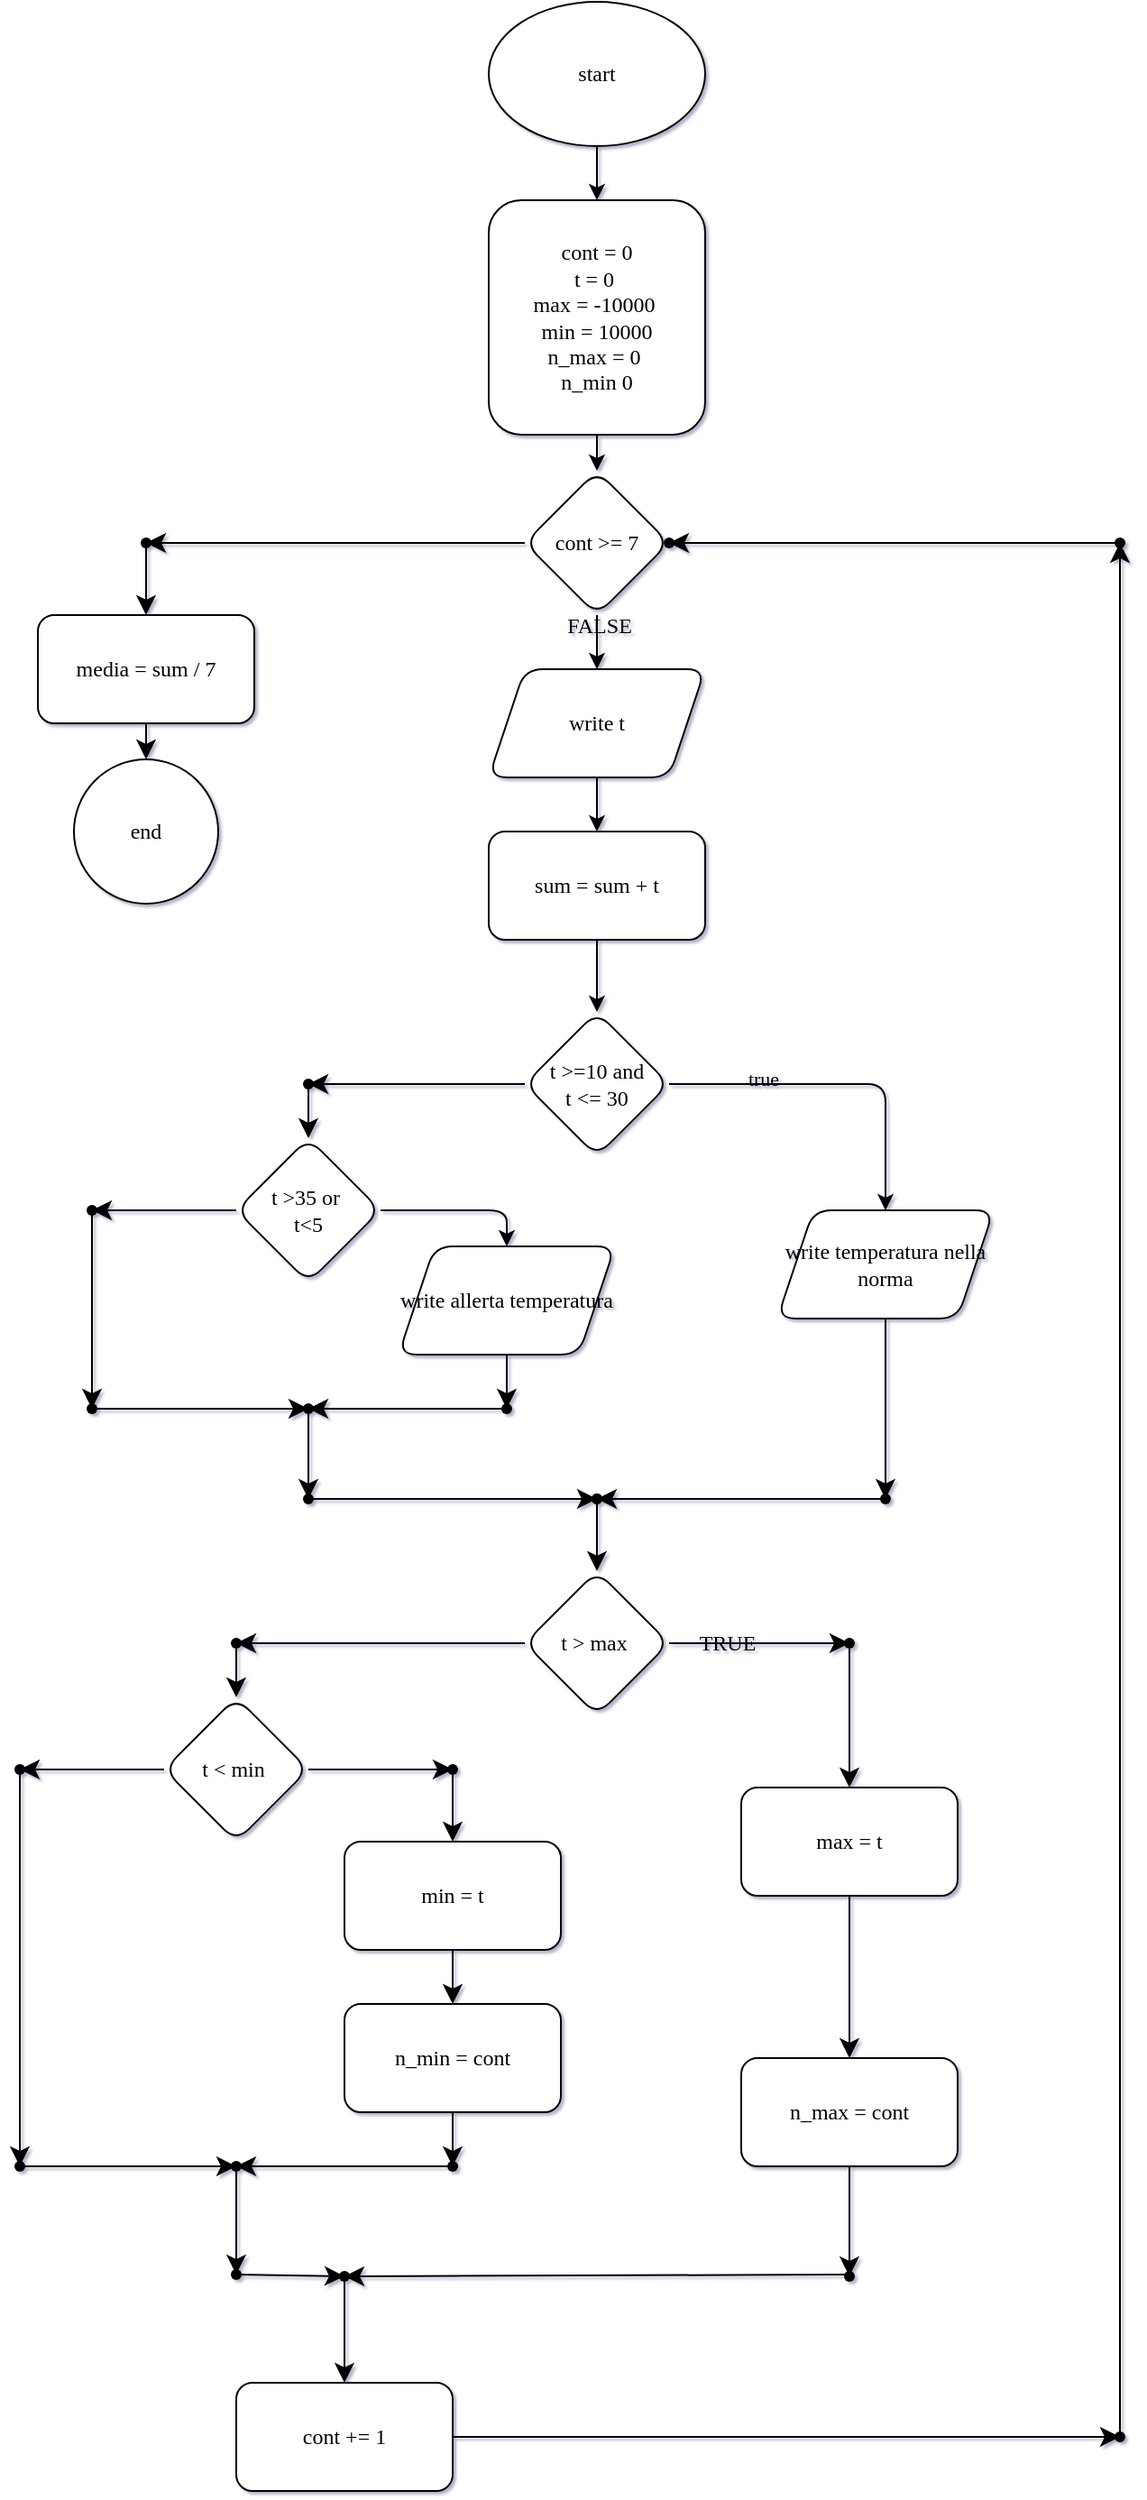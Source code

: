 <mxfile version="26.0.10">
  <diagram name="Pagina-1" id="saIdb2JPYMMZvJRfSm82">
    <mxGraphModel dx="1173" dy="1853" grid="0" gridSize="10" guides="1" tooltips="1" connect="1" arrows="1" fold="1" page="1" pageScale="1" pageWidth="827" pageHeight="1169" background="none" math="0" shadow="1" adaptiveColors="auto">
      <root>
        <mxCell id="0" />
        <mxCell id="1" parent="0" />
        <mxCell id="B8raN_QBxa2Ybsrv2BOK-22" value="" style="edgeStyle=orthogonalEdgeStyle;rounded=1;orthogonalLoop=1;jettySize=auto;html=1;labelBackgroundColor=none;fontColor=default;fontFamily=Comic Sans MS;" parent="1" source="B8raN_QBxa2Ybsrv2BOK-20" target="B8raN_QBxa2Ybsrv2BOK-21" edge="1">
          <mxGeometry relative="1" as="geometry" />
        </mxCell>
        <mxCell id="B8raN_QBxa2Ybsrv2BOK-20" value="start" style="ellipse;whiteSpace=wrap;html=1;labelBackgroundColor=none;rounded=1;fontFamily=Comic Sans MS;" parent="1" vertex="1">
          <mxGeometry x="330" y="-20" width="120" height="80" as="geometry" />
        </mxCell>
        <mxCell id="B8raN_QBxa2Ybsrv2BOK-24" value="" style="edgeStyle=orthogonalEdgeStyle;rounded=1;orthogonalLoop=1;jettySize=auto;html=1;labelBackgroundColor=none;fontColor=default;fontFamily=Comic Sans MS;" parent="1" source="B8raN_QBxa2Ybsrv2BOK-21" target="B8raN_QBxa2Ybsrv2BOK-23" edge="1">
          <mxGeometry relative="1" as="geometry" />
        </mxCell>
        <mxCell id="B8raN_QBxa2Ybsrv2BOK-21" value="cont = 0&lt;div&gt;t = 0&lt;span style=&quot;background-color: transparent;&quot;&gt;&amp;nbsp;&lt;/span&gt;&lt;/div&gt;&lt;div&gt;max = -10000&amp;nbsp;&lt;/div&gt;&lt;div&gt;min = 10000&lt;/div&gt;&lt;div&gt;n_max = 0&amp;nbsp;&lt;/div&gt;&lt;div&gt;n_min 0&lt;/div&gt;" style="whiteSpace=wrap;html=1;labelBackgroundColor=none;rounded=1;fontFamily=Comic Sans MS;" parent="1" vertex="1">
          <mxGeometry x="330" y="90" width="120" height="130" as="geometry" />
        </mxCell>
        <mxCell id="B8raN_QBxa2Ybsrv2BOK-26" value="" style="edgeStyle=orthogonalEdgeStyle;rounded=1;orthogonalLoop=1;jettySize=auto;html=1;labelBackgroundColor=none;fontColor=default;fontFamily=Comic Sans MS;" parent="1" source="B8raN_QBxa2Ybsrv2BOK-23" target="B8raN_QBxa2Ybsrv2BOK-25" edge="1">
          <mxGeometry relative="1" as="geometry" />
        </mxCell>
        <mxCell id="KoexLx4D_cvT68o3L-97-73" value="FALSE" style="edgeLabel;html=1;align=center;verticalAlign=middle;resizable=0;points=[];fontSize=12;labelBackgroundColor=none;rounded=1;fontFamily=Comic Sans MS;" vertex="1" connectable="0" parent="B8raN_QBxa2Ybsrv2BOK-26">
          <mxGeometry x="-0.789" y="1" relative="1" as="geometry">
            <mxPoint as="offset" />
          </mxGeometry>
        </mxCell>
        <mxCell id="KoexLx4D_cvT68o3L-97-71" value="" style="edgeStyle=none;curved=1;rounded=1;orthogonalLoop=1;jettySize=auto;html=1;fontSize=12;startSize=8;endSize=8;labelBackgroundColor=none;fontColor=default;fontFamily=Comic Sans MS;" edge="1" parent="1" source="KoexLx4D_cvT68o3L-97-75" target="KoexLx4D_cvT68o3L-97-70">
          <mxGeometry relative="1" as="geometry" />
        </mxCell>
        <mxCell id="KoexLx4D_cvT68o3L-97-132" value="" style="edgeStyle=none;curved=1;rounded=1;orthogonalLoop=1;jettySize=auto;html=1;fontSize=12;startSize=8;endSize=8;labelBackgroundColor=none;fontColor=default;fontFamily=Comic Sans MS;" edge="1" parent="1" source="B8raN_QBxa2Ybsrv2BOK-23" target="KoexLx4D_cvT68o3L-97-131">
          <mxGeometry relative="1" as="geometry" />
        </mxCell>
        <mxCell id="B8raN_QBxa2Ybsrv2BOK-23" value="cont &amp;gt;= 7" style="rhombus;whiteSpace=wrap;html=1;labelBackgroundColor=none;rounded=1;fontFamily=Comic Sans MS;" parent="1" vertex="1">
          <mxGeometry x="350" y="240" width="80" height="80" as="geometry" />
        </mxCell>
        <mxCell id="B8raN_QBxa2Ybsrv2BOK-28" value="" style="edgeStyle=orthogonalEdgeStyle;rounded=1;orthogonalLoop=1;jettySize=auto;html=1;labelBackgroundColor=none;fontColor=default;fontFamily=Comic Sans MS;" parent="1" source="B8raN_QBxa2Ybsrv2BOK-25" target="B8raN_QBxa2Ybsrv2BOK-27" edge="1">
          <mxGeometry relative="1" as="geometry" />
        </mxCell>
        <mxCell id="B8raN_QBxa2Ybsrv2BOK-25" value="write t" style="shape=parallelogram;perimeter=parallelogramPerimeter;whiteSpace=wrap;html=1;fixedSize=1;labelBackgroundColor=none;rounded=1;fontFamily=Comic Sans MS;" parent="1" vertex="1">
          <mxGeometry x="330" y="350" width="120" height="60" as="geometry" />
        </mxCell>
        <mxCell id="B8raN_QBxa2Ybsrv2BOK-30" value="" style="edgeStyle=orthogonalEdgeStyle;rounded=1;orthogonalLoop=1;jettySize=auto;html=1;labelBackgroundColor=none;fontColor=default;fontFamily=Comic Sans MS;" parent="1" source="B8raN_QBxa2Ybsrv2BOK-27" target="B8raN_QBxa2Ybsrv2BOK-29" edge="1">
          <mxGeometry relative="1" as="geometry" />
        </mxCell>
        <mxCell id="B8raN_QBxa2Ybsrv2BOK-27" value="sum = sum + t" style="whiteSpace=wrap;html=1;labelBackgroundColor=none;rounded=1;fontFamily=Comic Sans MS;" parent="1" vertex="1">
          <mxGeometry x="330" y="440" width="120" height="60" as="geometry" />
        </mxCell>
        <mxCell id="B8raN_QBxa2Ybsrv2BOK-32" value="" style="edgeStyle=orthogonalEdgeStyle;rounded=1;orthogonalLoop=1;jettySize=auto;html=1;labelBackgroundColor=none;fontColor=default;fontFamily=Comic Sans MS;" parent="1" source="B8raN_QBxa2Ybsrv2BOK-29" target="B8raN_QBxa2Ybsrv2BOK-31" edge="1">
          <mxGeometry relative="1" as="geometry" />
        </mxCell>
        <mxCell id="B8raN_QBxa2Ybsrv2BOK-33" value="true" style="edgeLabel;html=1;align=center;verticalAlign=middle;resizable=0;points=[];labelBackgroundColor=none;rounded=1;fontFamily=Comic Sans MS;" parent="B8raN_QBxa2Ybsrv2BOK-32" vertex="1" connectable="0">
          <mxGeometry x="-0.457" y="3" relative="1" as="geometry">
            <mxPoint as="offset" />
          </mxGeometry>
        </mxCell>
        <mxCell id="KoexLx4D_cvT68o3L-97-114" value="" style="edgeStyle=none;curved=1;rounded=1;orthogonalLoop=1;jettySize=auto;html=1;fontSize=12;startSize=8;endSize=8;labelBackgroundColor=none;fontColor=default;fontFamily=Comic Sans MS;" edge="1" parent="1" source="B8raN_QBxa2Ybsrv2BOK-29" target="KoexLx4D_cvT68o3L-97-113">
          <mxGeometry relative="1" as="geometry" />
        </mxCell>
        <mxCell id="B8raN_QBxa2Ybsrv2BOK-29" value="t &amp;gt;=10 and&lt;div&gt;t &amp;lt;= 30&lt;/div&gt;" style="rhombus;whiteSpace=wrap;html=1;labelBackgroundColor=none;rounded=1;fontFamily=Comic Sans MS;" parent="1" vertex="1">
          <mxGeometry x="350" y="540" width="80" height="80" as="geometry" />
        </mxCell>
        <mxCell id="KoexLx4D_cvT68o3L-97-48" value="" style="edgeStyle=none;curved=1;rounded=1;orthogonalLoop=1;jettySize=auto;html=1;fontSize=12;startSize=8;endSize=8;labelBackgroundColor=none;fontColor=default;fontFamily=Comic Sans MS;" edge="1" parent="1" source="B8raN_QBxa2Ybsrv2BOK-31" target="KoexLx4D_cvT68o3L-97-47">
          <mxGeometry relative="1" as="geometry" />
        </mxCell>
        <mxCell id="B8raN_QBxa2Ybsrv2BOK-31" value="write temperatura nella norma" style="shape=parallelogram;perimeter=parallelogramPerimeter;whiteSpace=wrap;html=1;fixedSize=1;labelBackgroundColor=none;rounded=1;fontFamily=Comic Sans MS;" parent="1" vertex="1">
          <mxGeometry x="490" y="650" width="120" height="60" as="geometry" />
        </mxCell>
        <mxCell id="B8raN_QBxa2Ybsrv2BOK-38" value="" style="edgeStyle=orthogonalEdgeStyle;rounded=1;orthogonalLoop=1;jettySize=auto;html=1;labelBackgroundColor=none;fontColor=default;fontFamily=Comic Sans MS;" parent="1" source="B8raN_QBxa2Ybsrv2BOK-34" target="B8raN_QBxa2Ybsrv2BOK-37" edge="1">
          <mxGeometry relative="1" as="geometry">
            <Array as="points">
              <mxPoint x="340" y="650" />
            </Array>
          </mxGeometry>
        </mxCell>
        <mxCell id="KoexLx4D_cvT68o3L-97-123" value="" style="edgeStyle=none;curved=1;rounded=1;orthogonalLoop=1;jettySize=auto;html=1;fontSize=12;startSize=8;endSize=8;labelBackgroundColor=none;fontColor=default;fontFamily=Comic Sans MS;" edge="1" parent="1" source="B8raN_QBxa2Ybsrv2BOK-34" target="KoexLx4D_cvT68o3L-97-122">
          <mxGeometry relative="1" as="geometry" />
        </mxCell>
        <mxCell id="B8raN_QBxa2Ybsrv2BOK-34" value="t &amp;gt;35 or&amp;nbsp;&lt;div&gt;t&amp;lt;5&lt;/div&gt;" style="rhombus;whiteSpace=wrap;html=1;labelBackgroundColor=none;rounded=1;fontFamily=Comic Sans MS;" parent="1" vertex="1">
          <mxGeometry x="190" y="610" width="80" height="80" as="geometry" />
        </mxCell>
        <mxCell id="KoexLx4D_cvT68o3L-97-44" value="" style="edgeStyle=none;curved=1;rounded=1;orthogonalLoop=1;jettySize=auto;html=1;fontSize=12;startSize=8;endSize=8;labelBackgroundColor=none;fontColor=default;fontFamily=Comic Sans MS;" edge="1" parent="1" source="B8raN_QBxa2Ybsrv2BOK-37">
          <mxGeometry relative="1" as="geometry">
            <mxPoint x="340" y="760" as="targetPoint" />
          </mxGeometry>
        </mxCell>
        <mxCell id="B8raN_QBxa2Ybsrv2BOK-37" value="write allerta temperatura" style="shape=parallelogram;perimeter=parallelogramPerimeter;whiteSpace=wrap;html=1;fixedSize=1;labelBackgroundColor=none;rounded=1;fontFamily=Comic Sans MS;" parent="1" vertex="1">
          <mxGeometry x="280" y="670" width="120" height="60" as="geometry" />
        </mxCell>
        <mxCell id="KoexLx4D_cvT68o3L-97-4" value="" style="edgeStyle=none;curved=1;rounded=1;orthogonalLoop=1;jettySize=auto;html=1;fontSize=12;startSize=8;endSize=8;labelBackgroundColor=none;fontColor=default;fontFamily=Comic Sans MS;" edge="1" parent="1" source="KoexLx4D_cvT68o3L-97-77">
          <mxGeometry relative="1" as="geometry">
            <mxPoint x="530" y="890" as="targetPoint" />
          </mxGeometry>
        </mxCell>
        <mxCell id="KoexLx4D_cvT68o3L-97-87" value="" style="edgeStyle=none;curved=1;rounded=1;orthogonalLoop=1;jettySize=auto;html=1;fontSize=12;startSize=8;endSize=8;labelBackgroundColor=none;fontColor=default;fontFamily=Comic Sans MS;" edge="1" parent="1" source="KoexLx4D_cvT68o3L-97-1" target="KoexLx4D_cvT68o3L-97-86">
          <mxGeometry relative="1" as="geometry" />
        </mxCell>
        <mxCell id="KoexLx4D_cvT68o3L-97-1" value="t &amp;gt; max&amp;nbsp;" style="rhombus;whiteSpace=wrap;html=1;rounded=1;labelBackgroundColor=none;fontFamily=Comic Sans MS;" vertex="1" parent="1">
          <mxGeometry x="350" y="850" width="80" height="80" as="geometry" />
        </mxCell>
        <mxCell id="KoexLx4D_cvT68o3L-97-6" value="" style="edgeStyle=none;curved=1;rounded=1;orthogonalLoop=1;jettySize=auto;html=1;fontSize=12;startSize=8;endSize=8;labelBackgroundColor=none;fontColor=default;fontFamily=Comic Sans MS;" edge="1" parent="1" source="KoexLx4D_cvT68o3L-97-3" target="KoexLx4D_cvT68o3L-97-5">
          <mxGeometry relative="1" as="geometry" />
        </mxCell>
        <mxCell id="KoexLx4D_cvT68o3L-97-3" value="max = t" style="whiteSpace=wrap;html=1;rounded=1;labelBackgroundColor=none;fontFamily=Comic Sans MS;" vertex="1" parent="1">
          <mxGeometry x="470" y="970" width="120" height="60" as="geometry" />
        </mxCell>
        <mxCell id="KoexLx4D_cvT68o3L-97-5" value="n_max = cont" style="whiteSpace=wrap;html=1;rounded=1;labelBackgroundColor=none;fontFamily=Comic Sans MS;" vertex="1" parent="1">
          <mxGeometry x="470" y="1120" width="120" height="60" as="geometry" />
        </mxCell>
        <mxCell id="KoexLx4D_cvT68o3L-97-92" value="" style="edgeStyle=none;curved=1;rounded=1;orthogonalLoop=1;jettySize=auto;html=1;fontSize=12;startSize=8;endSize=8;labelBackgroundColor=none;fontColor=default;fontFamily=Comic Sans MS;" edge="1" parent="1" source="KoexLx4D_cvT68o3L-97-7" target="KoexLx4D_cvT68o3L-97-91">
          <mxGeometry relative="1" as="geometry" />
        </mxCell>
        <mxCell id="KoexLx4D_cvT68o3L-97-104" value="" style="edgeStyle=none;curved=1;rounded=1;orthogonalLoop=1;jettySize=auto;html=1;fontSize=12;startSize=8;endSize=8;labelBackgroundColor=none;fontColor=default;fontFamily=Comic Sans MS;" edge="1" parent="1" source="KoexLx4D_cvT68o3L-97-7" target="KoexLx4D_cvT68o3L-97-103">
          <mxGeometry relative="1" as="geometry" />
        </mxCell>
        <mxCell id="KoexLx4D_cvT68o3L-97-7" value="t &amp;lt; min&amp;nbsp;" style="rhombus;whiteSpace=wrap;html=1;rounded=1;labelBackgroundColor=none;fontFamily=Comic Sans MS;" vertex="1" parent="1">
          <mxGeometry x="150" y="920" width="80" height="80" as="geometry" />
        </mxCell>
        <mxCell id="KoexLx4D_cvT68o3L-97-23" value="" style="edgeStyle=none;curved=1;rounded=1;orthogonalLoop=1;jettySize=auto;html=1;fontSize=12;startSize=8;endSize=8;labelBackgroundColor=none;fontColor=default;fontFamily=Comic Sans MS;" edge="1" parent="1" source="KoexLx4D_cvT68o3L-97-20" target="KoexLx4D_cvT68o3L-97-22">
          <mxGeometry relative="1" as="geometry" />
        </mxCell>
        <mxCell id="KoexLx4D_cvT68o3L-97-20" value="min = t" style="whiteSpace=wrap;html=1;rounded=1;labelBackgroundColor=none;fontFamily=Comic Sans MS;" vertex="1" parent="1">
          <mxGeometry x="250" y="1000" width="120" height="60" as="geometry" />
        </mxCell>
        <mxCell id="KoexLx4D_cvT68o3L-97-22" value="n_min = cont" style="whiteSpace=wrap;html=1;rounded=1;labelBackgroundColor=none;fontFamily=Comic Sans MS;" vertex="1" parent="1">
          <mxGeometry x="250" y="1090" width="120" height="60" as="geometry" />
        </mxCell>
        <mxCell id="KoexLx4D_cvT68o3L-97-52" value="" style="edgeStyle=none;curved=1;rounded=1;orthogonalLoop=1;jettySize=auto;html=1;fontSize=12;startSize=8;endSize=8;labelBackgroundColor=none;fontColor=default;fontFamily=Comic Sans MS;" edge="1" parent="1" source="KoexLx4D_cvT68o3L-97-43" target="KoexLx4D_cvT68o3L-97-51">
          <mxGeometry relative="1" as="geometry" />
        </mxCell>
        <mxCell id="KoexLx4D_cvT68o3L-97-43" value="" style="shape=waypoint;size=6;pointerEvents=1;points=[];resizable=0;rotatable=0;perimeter=centerPerimeter;snapToPoint=1;labelBackgroundColor=none;rounded=1;fontFamily=Comic Sans MS;" vertex="1" parent="1">
          <mxGeometry x="220" y="800" width="20" height="20" as="geometry" />
        </mxCell>
        <mxCell id="KoexLx4D_cvT68o3L-97-50" value="" style="edgeStyle=none;curved=1;rounded=1;orthogonalLoop=1;jettySize=auto;html=1;fontSize=12;startSize=8;endSize=8;labelBackgroundColor=none;fontColor=default;fontFamily=Comic Sans MS;" edge="1" parent="1" source="KoexLx4D_cvT68o3L-97-47" target="KoexLx4D_cvT68o3L-97-49">
          <mxGeometry relative="1" as="geometry" />
        </mxCell>
        <mxCell id="KoexLx4D_cvT68o3L-97-47" value="" style="shape=waypoint;size=6;pointerEvents=1;points=[];resizable=0;rotatable=0;perimeter=centerPerimeter;snapToPoint=1;labelBackgroundColor=none;rounded=1;fontFamily=Comic Sans MS;" vertex="1" parent="1">
          <mxGeometry x="540" y="800" width="20" height="20" as="geometry" />
        </mxCell>
        <mxCell id="KoexLx4D_cvT68o3L-97-49" value="" style="shape=waypoint;size=6;pointerEvents=1;points=[];resizable=0;rotatable=0;perimeter=centerPerimeter;snapToPoint=1;labelBackgroundColor=none;rounded=1;fontFamily=Comic Sans MS;" vertex="1" parent="1">
          <mxGeometry x="380" y="800" width="20" height="20" as="geometry" />
        </mxCell>
        <mxCell id="KoexLx4D_cvT68o3L-97-53" value="" style="edgeStyle=none;curved=1;rounded=1;orthogonalLoop=1;jettySize=auto;html=1;fontSize=12;startSize=8;endSize=8;labelBackgroundColor=none;fontColor=default;fontFamily=Comic Sans MS;" edge="1" parent="1" source="KoexLx4D_cvT68o3L-97-51" target="KoexLx4D_cvT68o3L-97-1">
          <mxGeometry relative="1" as="geometry" />
        </mxCell>
        <mxCell id="KoexLx4D_cvT68o3L-97-51" value="" style="shape=waypoint;size=6;pointerEvents=1;points=[];resizable=0;rotatable=0;perimeter=centerPerimeter;snapToPoint=1;labelBackgroundColor=none;rounded=1;fontFamily=Comic Sans MS;" vertex="1" parent="1">
          <mxGeometry x="380" y="800" width="20" height="20" as="geometry" />
        </mxCell>
        <mxCell id="KoexLx4D_cvT68o3L-97-57" value="" style="edgeStyle=none;curved=1;rounded=1;orthogonalLoop=1;jettySize=auto;html=1;fontSize=12;startSize=8;endSize=8;labelBackgroundColor=none;fontColor=default;fontFamily=Comic Sans MS;" edge="1" parent="1" source="KoexLx4D_cvT68o3L-97-54" target="KoexLx4D_cvT68o3L-97-56">
          <mxGeometry relative="1" as="geometry" />
        </mxCell>
        <mxCell id="KoexLx4D_cvT68o3L-97-54" value="" style="shape=waypoint;size=6;pointerEvents=1;points=[];resizable=0;rotatable=0;perimeter=centerPerimeter;snapToPoint=1;rounded=1;labelBackgroundColor=none;fontFamily=Comic Sans MS;" vertex="1" parent="1">
          <mxGeometry x="180" y="1230" width="20" height="20" as="geometry" />
        </mxCell>
        <mxCell id="KoexLx4D_cvT68o3L-97-62" value="" style="edgeStyle=none;curved=1;rounded=1;orthogonalLoop=1;jettySize=auto;html=1;fontSize=12;startSize=8;endSize=8;labelBackgroundColor=none;fontColor=default;fontFamily=Comic Sans MS;" edge="1" parent="1" source="KoexLx4D_cvT68o3L-97-56" target="KoexLx4D_cvT68o3L-97-61">
          <mxGeometry relative="1" as="geometry" />
        </mxCell>
        <mxCell id="KoexLx4D_cvT68o3L-97-56" value="" style="shape=waypoint;size=6;pointerEvents=1;points=[];resizable=0;rotatable=0;perimeter=centerPerimeter;snapToPoint=1;rounded=1;labelBackgroundColor=none;fontFamily=Comic Sans MS;" vertex="1" parent="1">
          <mxGeometry x="240" y="1231" width="20" height="20" as="geometry" />
        </mxCell>
        <mxCell id="KoexLx4D_cvT68o3L-97-60" value="" style="edgeStyle=none;curved=1;rounded=1;orthogonalLoop=1;jettySize=auto;html=1;fontSize=12;startSize=8;endSize=8;labelBackgroundColor=none;fontColor=default;fontFamily=Comic Sans MS;" edge="1" parent="1" target="KoexLx4D_cvT68o3L-97-56">
          <mxGeometry relative="1" as="geometry">
            <mxPoint x="530" y="1240" as="sourcePoint" />
          </mxGeometry>
        </mxCell>
        <mxCell id="KoexLx4D_cvT68o3L-97-65" value="" style="edgeStyle=none;curved=1;rounded=1;orthogonalLoop=1;jettySize=auto;html=1;fontSize=12;startSize=8;endSize=8;labelBackgroundColor=none;fontColor=default;fontFamily=Comic Sans MS;" edge="1" parent="1" source="KoexLx4D_cvT68o3L-97-61" target="KoexLx4D_cvT68o3L-97-64">
          <mxGeometry relative="1" as="geometry" />
        </mxCell>
        <mxCell id="KoexLx4D_cvT68o3L-97-61" value="cont += 1" style="whiteSpace=wrap;html=1;pointerEvents=1;resizable=0;rounded=1;labelBackgroundColor=none;fontFamily=Comic Sans MS;" vertex="1" parent="1">
          <mxGeometry x="190" y="1300" width="120" height="60" as="geometry" />
        </mxCell>
        <mxCell id="KoexLx4D_cvT68o3L-97-67" value="" style="edgeStyle=none;curved=1;rounded=1;orthogonalLoop=1;jettySize=auto;html=1;fontSize=12;startSize=8;endSize=8;labelBackgroundColor=none;fontColor=default;fontFamily=Comic Sans MS;" edge="1" parent="1" source="KoexLx4D_cvT68o3L-97-64" target="KoexLx4D_cvT68o3L-97-66">
          <mxGeometry relative="1" as="geometry" />
        </mxCell>
        <mxCell id="KoexLx4D_cvT68o3L-97-64" value="" style="shape=waypoint;size=6;pointerEvents=1;points=[];resizable=0;rotatable=0;perimeter=centerPerimeter;snapToPoint=1;rounded=1;labelBackgroundColor=none;fontFamily=Comic Sans MS;" vertex="1" parent="1">
          <mxGeometry x="670" y="1320" width="20" height="20" as="geometry" />
        </mxCell>
        <mxCell id="KoexLx4D_cvT68o3L-97-69" value="" style="edgeStyle=none;curved=1;rounded=1;orthogonalLoop=1;jettySize=auto;html=1;fontSize=12;startSize=8;endSize=8;labelBackgroundColor=none;fontColor=default;fontFamily=Comic Sans MS;" edge="1" parent="1" source="KoexLx4D_cvT68o3L-97-66" target="KoexLx4D_cvT68o3L-97-68">
          <mxGeometry relative="1" as="geometry" />
        </mxCell>
        <mxCell id="KoexLx4D_cvT68o3L-97-66" value="" style="shape=waypoint;size=6;pointerEvents=1;points=[];resizable=0;rotatable=0;perimeter=centerPerimeter;snapToPoint=1;rounded=1;labelBackgroundColor=none;fontFamily=Comic Sans MS;" vertex="1" parent="1">
          <mxGeometry x="670" y="270" width="20" height="20" as="geometry" />
        </mxCell>
        <mxCell id="KoexLx4D_cvT68o3L-97-68" value="" style="shape=waypoint;size=6;pointerEvents=1;points=[];resizable=0;rotatable=0;perimeter=centerPerimeter;snapToPoint=1;rounded=1;labelBackgroundColor=none;fontFamily=Comic Sans MS;" vertex="1" parent="1">
          <mxGeometry x="420" y="270" width="20" height="20" as="geometry" />
        </mxCell>
        <mxCell id="KoexLx4D_cvT68o3L-97-70" value="end" style="ellipse;whiteSpace=wrap;html=1;labelBackgroundColor=none;rounded=1;fontFamily=Comic Sans MS;" vertex="1" parent="1">
          <mxGeometry x="100" y="400" width="80" height="80" as="geometry" />
        </mxCell>
        <mxCell id="KoexLx4D_cvT68o3L-97-78" value="" style="edgeStyle=none;curved=1;rounded=1;orthogonalLoop=1;jettySize=auto;html=1;fontSize=12;startSize=8;endSize=8;labelBackgroundColor=none;fontColor=default;fontFamily=Comic Sans MS;" edge="1" parent="1" source="KoexLx4D_cvT68o3L-97-1" target="KoexLx4D_cvT68o3L-97-77">
          <mxGeometry relative="1" as="geometry">
            <mxPoint x="430" y="890" as="sourcePoint" />
            <mxPoint x="530" y="890" as="targetPoint" />
          </mxGeometry>
        </mxCell>
        <mxCell id="KoexLx4D_cvT68o3L-97-79" value="TRUE" style="edgeLabel;html=1;align=center;verticalAlign=middle;resizable=0;points=[];fontSize=12;labelBackgroundColor=none;rounded=1;fontFamily=Comic Sans MS;" vertex="1" connectable="0" parent="KoexLx4D_cvT68o3L-97-78">
          <mxGeometry x="-0.358" relative="1" as="geometry">
            <mxPoint as="offset" />
          </mxGeometry>
        </mxCell>
        <mxCell id="KoexLx4D_cvT68o3L-97-77" value="" style="shape=waypoint;size=6;pointerEvents=1;points=[];fillColor=none;resizable=0;rotatable=0;perimeter=centerPerimeter;snapToPoint=1;labelBackgroundColor=none;rounded=1;fontFamily=Comic Sans MS;" vertex="1" parent="1">
          <mxGeometry x="520" y="880" width="20" height="20" as="geometry" />
        </mxCell>
        <mxCell id="KoexLx4D_cvT68o3L-97-81" style="edgeStyle=none;curved=1;rounded=1;orthogonalLoop=1;jettySize=auto;html=1;entryX=0.5;entryY=0;entryDx=0;entryDy=0;fontSize=12;startSize=8;endSize=8;labelBackgroundColor=none;fontColor=default;fontFamily=Comic Sans MS;" edge="1" parent="1" source="KoexLx4D_cvT68o3L-97-77" target="KoexLx4D_cvT68o3L-97-3">
          <mxGeometry relative="1" as="geometry" />
        </mxCell>
        <mxCell id="KoexLx4D_cvT68o3L-97-89" style="edgeStyle=none;curved=1;rounded=1;orthogonalLoop=1;jettySize=auto;html=1;entryX=0.5;entryY=0;entryDx=0;entryDy=0;fontSize=12;startSize=8;endSize=8;labelBackgroundColor=none;fontColor=default;fontFamily=Comic Sans MS;" edge="1" parent="1" source="KoexLx4D_cvT68o3L-97-86" target="KoexLx4D_cvT68o3L-97-7">
          <mxGeometry relative="1" as="geometry" />
        </mxCell>
        <mxCell id="KoexLx4D_cvT68o3L-97-86" value="" style="shape=waypoint;size=6;pointerEvents=1;points=[];resizable=0;rotatable=0;perimeter=centerPerimeter;snapToPoint=1;rounded=1;labelBackgroundColor=none;fontFamily=Comic Sans MS;" vertex="1" parent="1">
          <mxGeometry x="180" y="880" width="20" height="20" as="geometry" />
        </mxCell>
        <mxCell id="KoexLx4D_cvT68o3L-97-94" style="edgeStyle=none;curved=1;rounded=1;orthogonalLoop=1;jettySize=auto;html=1;entryX=0.5;entryY=0;entryDx=0;entryDy=0;fontSize=12;startSize=8;endSize=8;labelBackgroundColor=none;fontColor=default;fontFamily=Comic Sans MS;" edge="1" parent="1" source="KoexLx4D_cvT68o3L-97-91" target="KoexLx4D_cvT68o3L-97-20">
          <mxGeometry relative="1" as="geometry" />
        </mxCell>
        <mxCell id="KoexLx4D_cvT68o3L-97-91" value="" style="shape=waypoint;size=6;pointerEvents=1;points=[];fillColor=none;resizable=0;rotatable=0;perimeter=centerPerimeter;snapToPoint=1;labelBackgroundColor=none;rounded=1;fontFamily=Comic Sans MS;" vertex="1" parent="1">
          <mxGeometry x="300" y="950" width="20" height="20" as="geometry" />
        </mxCell>
        <mxCell id="KoexLx4D_cvT68o3L-97-100" value="" style="edgeStyle=none;curved=1;rounded=1;orthogonalLoop=1;jettySize=auto;html=1;fontSize=12;startSize=8;endSize=8;labelBackgroundColor=none;fontColor=default;fontFamily=Comic Sans MS;" edge="1" parent="1" source="KoexLx4D_cvT68o3L-97-96" target="KoexLx4D_cvT68o3L-97-99">
          <mxGeometry relative="1" as="geometry" />
        </mxCell>
        <mxCell id="KoexLx4D_cvT68o3L-97-96" value="" style="shape=waypoint;size=6;pointerEvents=1;points=[];fillColor=none;resizable=0;rotatable=0;perimeter=centerPerimeter;snapToPoint=1;labelBackgroundColor=none;rounded=1;fontFamily=Comic Sans MS;" vertex="1" parent="1">
          <mxGeometry x="300" y="1170" width="20" height="20" as="geometry" />
        </mxCell>
        <mxCell id="KoexLx4D_cvT68o3L-97-97" style="edgeStyle=none;curved=1;rounded=1;orthogonalLoop=1;jettySize=auto;html=1;exitX=0.5;exitY=1;exitDx=0;exitDy=0;entryX=0.487;entryY=0.168;entryDx=0;entryDy=0;entryPerimeter=0;fontSize=12;startSize=8;endSize=8;labelBackgroundColor=none;fontColor=default;fontFamily=Comic Sans MS;" edge="1" parent="1" source="KoexLx4D_cvT68o3L-97-22" target="KoexLx4D_cvT68o3L-97-96">
          <mxGeometry relative="1" as="geometry" />
        </mxCell>
        <mxCell id="KoexLx4D_cvT68o3L-97-108" value="" style="edgeStyle=none;curved=1;rounded=1;orthogonalLoop=1;jettySize=auto;html=1;fontSize=12;startSize=8;endSize=8;labelBackgroundColor=none;fontColor=default;fontFamily=Comic Sans MS;" edge="1" parent="1" source="KoexLx4D_cvT68o3L-97-99">
          <mxGeometry relative="1" as="geometry">
            <mxPoint x="190" y="1240" as="targetPoint" />
            <Array as="points">
              <mxPoint x="190" y="1240" />
            </Array>
          </mxGeometry>
        </mxCell>
        <mxCell id="KoexLx4D_cvT68o3L-97-99" value="" style="shape=waypoint;size=6;pointerEvents=1;points=[];fillColor=none;resizable=0;rotatable=0;perimeter=centerPerimeter;snapToPoint=1;labelBackgroundColor=none;rounded=1;fontFamily=Comic Sans MS;" vertex="1" parent="1">
          <mxGeometry x="180" y="1170" width="20" height="20" as="geometry" />
        </mxCell>
        <mxCell id="KoexLx4D_cvT68o3L-97-106" value="" style="edgeStyle=none;curved=1;rounded=1;orthogonalLoop=1;jettySize=auto;html=1;fontSize=12;startSize=8;endSize=8;labelBackgroundColor=none;fontColor=default;fontFamily=Comic Sans MS;" edge="1" parent="1" source="KoexLx4D_cvT68o3L-97-103" target="KoexLx4D_cvT68o3L-97-105">
          <mxGeometry relative="1" as="geometry" />
        </mxCell>
        <mxCell id="KoexLx4D_cvT68o3L-97-103" value="" style="shape=waypoint;size=6;pointerEvents=1;points=[];resizable=0;rotatable=0;perimeter=centerPerimeter;snapToPoint=1;rounded=1;labelBackgroundColor=none;" vertex="1" parent="1">
          <mxGeometry x="60" y="950" width="20" height="20" as="geometry" />
        </mxCell>
        <mxCell id="KoexLx4D_cvT68o3L-97-107" value="" style="edgeStyle=none;curved=1;rounded=1;orthogonalLoop=1;jettySize=auto;html=1;fontSize=12;startSize=8;endSize=8;labelBackgroundColor=none;fontColor=default;fontFamily=Comic Sans MS;" edge="1" parent="1" source="KoexLx4D_cvT68o3L-97-105" target="KoexLx4D_cvT68o3L-97-99">
          <mxGeometry relative="1" as="geometry" />
        </mxCell>
        <mxCell id="KoexLx4D_cvT68o3L-97-105" value="" style="shape=waypoint;size=6;pointerEvents=1;points=[];resizable=0;rotatable=0;perimeter=centerPerimeter;snapToPoint=1;rounded=1;labelBackgroundColor=none;" vertex="1" parent="1">
          <mxGeometry x="60" y="1170" width="20" height="20" as="geometry" />
        </mxCell>
        <mxCell id="KoexLx4D_cvT68o3L-97-109" value="" style="edgeStyle=none;curved=1;rounded=1;orthogonalLoop=1;jettySize=auto;html=1;fontSize=12;startSize=8;endSize=8;entryX=0.539;entryY=0.066;entryDx=0;entryDy=0;entryPerimeter=0;labelBackgroundColor=none;fontColor=default;fontFamily=Comic Sans MS;" edge="1" parent="1" source="KoexLx4D_cvT68o3L-97-5" target="KoexLx4D_cvT68o3L-97-110">
          <mxGeometry relative="1" as="geometry">
            <mxPoint x="530" y="1107" as="sourcePoint" />
            <mxPoint x="530" y="1209" as="targetPoint" />
            <Array as="points" />
          </mxGeometry>
        </mxCell>
        <mxCell id="KoexLx4D_cvT68o3L-97-110" value="" style="shape=waypoint;size=6;pointerEvents=1;points=[];fillColor=none;resizable=0;rotatable=0;perimeter=centerPerimeter;snapToPoint=1;labelBackgroundColor=none;rounded=1;fontFamily=Comic Sans MS;" vertex="1" parent="1">
          <mxGeometry x="520" y="1231" width="20" height="20" as="geometry" />
        </mxCell>
        <mxCell id="KoexLx4D_cvT68o3L-97-111" style="edgeStyle=none;curved=1;rounded=1;orthogonalLoop=1;jettySize=auto;html=1;exitX=0.5;exitY=0;exitDx=0;exitDy=0;fontSize=12;startSize=8;endSize=8;labelBackgroundColor=none;fontColor=default;fontFamily=Comic Sans MS;" edge="1" parent="1" source="KoexLx4D_cvT68o3L-97-5" target="KoexLx4D_cvT68o3L-97-5">
          <mxGeometry relative="1" as="geometry" />
        </mxCell>
        <mxCell id="KoexLx4D_cvT68o3L-97-113" value="" style="shape=waypoint;size=6;pointerEvents=1;points=[];fillColor=none;resizable=0;rotatable=0;perimeter=centerPerimeter;snapToPoint=1;labelBackgroundColor=none;rounded=1;fontFamily=Comic Sans MS;" vertex="1" parent="1">
          <mxGeometry x="220" y="570" width="20" height="20" as="geometry" />
        </mxCell>
        <mxCell id="KoexLx4D_cvT68o3L-97-117" style="edgeStyle=none;curved=1;rounded=1;orthogonalLoop=1;jettySize=auto;html=1;fontSize=12;startSize=8;endSize=8;labelBackgroundColor=none;fontColor=default;fontFamily=Comic Sans MS;" edge="1" parent="1" source="KoexLx4D_cvT68o3L-97-113">
          <mxGeometry relative="1" as="geometry">
            <mxPoint x="230" y="610" as="targetPoint" />
          </mxGeometry>
        </mxCell>
        <mxCell id="KoexLx4D_cvT68o3L-97-120" value="" style="edgeStyle=none;curved=1;rounded=1;orthogonalLoop=1;jettySize=auto;html=1;fontSize=12;startSize=8;endSize=8;labelBackgroundColor=none;fontColor=default;fontFamily=Comic Sans MS;" edge="1" parent="1" source="KoexLx4D_cvT68o3L-97-118" target="KoexLx4D_cvT68o3L-97-119">
          <mxGeometry relative="1" as="geometry" />
        </mxCell>
        <mxCell id="KoexLx4D_cvT68o3L-97-118" value="" style="shape=waypoint;size=6;pointerEvents=1;points=[];fillColor=none;resizable=0;rotatable=0;perimeter=centerPerimeter;snapToPoint=1;labelBackgroundColor=none;rounded=1;fontFamily=Comic Sans MS;" vertex="1" parent="1">
          <mxGeometry x="330" y="750" width="20" height="20" as="geometry" />
        </mxCell>
        <mxCell id="KoexLx4D_cvT68o3L-97-121" value="" style="edgeStyle=none;curved=1;rounded=1;orthogonalLoop=1;jettySize=auto;html=1;fontSize=12;startSize=8;endSize=8;entryX=0.697;entryY=0.695;entryDx=0;entryDy=0;entryPerimeter=0;labelBackgroundColor=none;fontColor=default;fontFamily=Comic Sans MS;" edge="1" parent="1" source="KoexLx4D_cvT68o3L-97-119" target="KoexLx4D_cvT68o3L-97-43">
          <mxGeometry relative="1" as="geometry">
            <Array as="points" />
          </mxGeometry>
        </mxCell>
        <mxCell id="KoexLx4D_cvT68o3L-97-119" value="" style="shape=waypoint;size=6;pointerEvents=1;points=[];fillColor=none;resizable=0;rotatable=0;perimeter=centerPerimeter;snapToPoint=1;labelBackgroundColor=none;rounded=1;fontFamily=Comic Sans MS;" vertex="1" parent="1">
          <mxGeometry x="220" y="750" width="20" height="20" as="geometry" />
        </mxCell>
        <mxCell id="KoexLx4D_cvT68o3L-97-125" value="" style="edgeStyle=none;curved=1;rounded=1;orthogonalLoop=1;jettySize=auto;html=1;fontSize=12;startSize=8;endSize=8;labelBackgroundColor=none;fontColor=default;fontFamily=Comic Sans MS;" edge="1" parent="1" source="KoexLx4D_cvT68o3L-97-122" target="KoexLx4D_cvT68o3L-97-124">
          <mxGeometry relative="1" as="geometry" />
        </mxCell>
        <mxCell id="KoexLx4D_cvT68o3L-97-122" value="" style="shape=waypoint;size=6;pointerEvents=1;points=[];resizable=0;rotatable=0;perimeter=centerPerimeter;snapToPoint=1;labelBackgroundColor=none;rounded=1;fontFamily=Comic Sans MS;" vertex="1" parent="1">
          <mxGeometry x="100" y="640" width="20" height="20" as="geometry" />
        </mxCell>
        <mxCell id="KoexLx4D_cvT68o3L-97-126" value="" style="edgeStyle=none;curved=1;rounded=1;orthogonalLoop=1;jettySize=auto;html=1;fontSize=12;startSize=8;endSize=8;labelBackgroundColor=none;fontColor=default;fontFamily=Comic Sans MS;" edge="1" parent="1" source="KoexLx4D_cvT68o3L-97-124" target="KoexLx4D_cvT68o3L-97-119">
          <mxGeometry relative="1" as="geometry" />
        </mxCell>
        <mxCell id="KoexLx4D_cvT68o3L-97-124" value="" style="shape=waypoint;size=6;pointerEvents=1;points=[];resizable=0;rotatable=0;perimeter=centerPerimeter;snapToPoint=1;labelBackgroundColor=none;rounded=1;fontFamily=Comic Sans MS;" vertex="1" parent="1">
          <mxGeometry x="100" y="750" width="20" height="20" as="geometry" />
        </mxCell>
        <mxCell id="KoexLx4D_cvT68o3L-97-75" value="media = sum / 7" style="rounded=1;whiteSpace=wrap;html=1;labelBackgroundColor=none;fontFamily=Comic Sans MS;" vertex="1" parent="1">
          <mxGeometry x="80" y="320" width="120" height="60" as="geometry" />
        </mxCell>
        <mxCell id="KoexLx4D_cvT68o3L-97-133" value="" style="edgeStyle=none;curved=1;rounded=1;orthogonalLoop=1;jettySize=auto;html=1;fontSize=12;startSize=8;endSize=8;labelBackgroundColor=none;fontColor=default;fontFamily=Comic Sans MS;" edge="1" parent="1" source="KoexLx4D_cvT68o3L-97-131" target="KoexLx4D_cvT68o3L-97-75">
          <mxGeometry relative="1" as="geometry" />
        </mxCell>
        <mxCell id="KoexLx4D_cvT68o3L-97-131" value="" style="shape=waypoint;size=6;pointerEvents=1;points=[];resizable=0;rotatable=0;perimeter=centerPerimeter;snapToPoint=1;labelBackgroundColor=none;rounded=1;fontFamily=Comic Sans MS;" vertex="1" parent="1">
          <mxGeometry x="130" y="270" width="20" height="20" as="geometry" />
        </mxCell>
      </root>
    </mxGraphModel>
  </diagram>
</mxfile>
